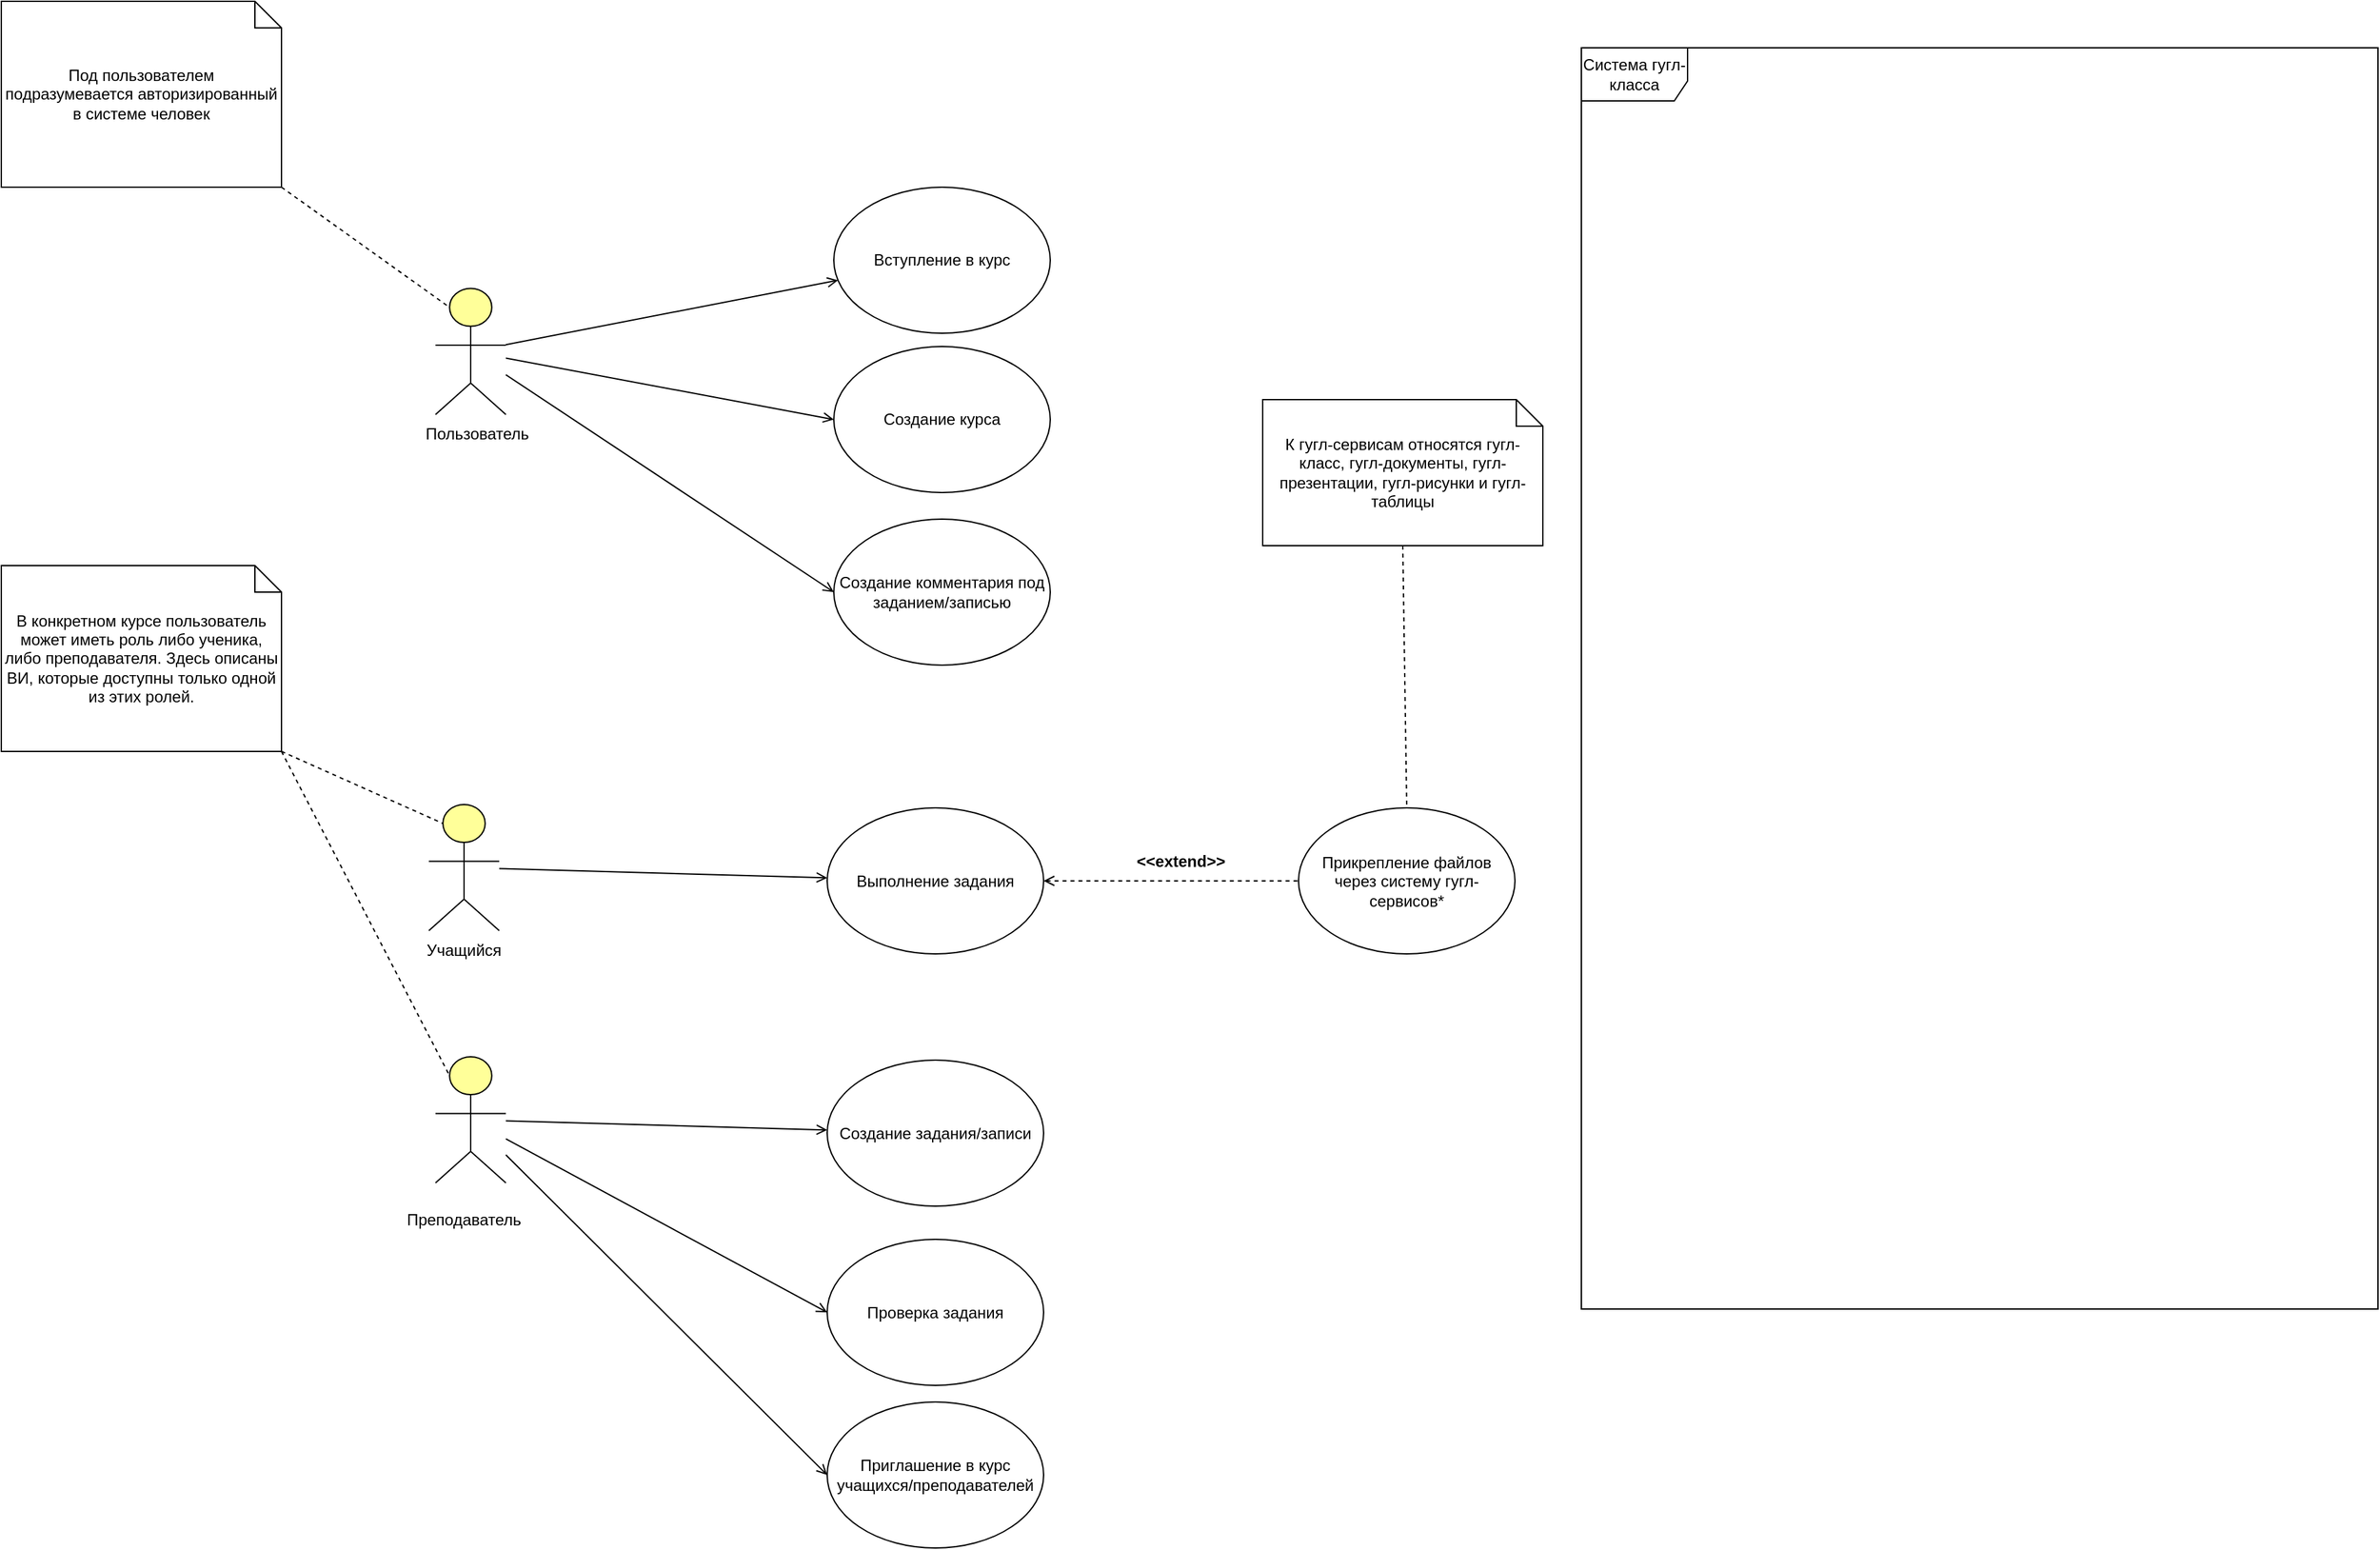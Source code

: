 <mxfile version="16.6.1" type="github">
  <diagram id="6I0OCvxSQrVGMHxT2VVA" name="Page-1">
    <mxGraphModel dx="1422" dy="762" grid="1" gridSize="10" guides="1" tooltips="1" connect="1" arrows="1" fold="1" page="1" pageScale="1" pageWidth="850" pageHeight="1100" math="0" shadow="0">
      <root>
        <mxCell id="0" />
        <mxCell id="1" parent="0" />
        <mxCell id="7DteyYkTqQjOKqWt-mtX-26" style="edgeStyle=none;rounded=0;orthogonalLoop=1;jettySize=auto;html=1;endArrow=open;endFill=0;" edge="1" parent="1" source="dKdSaXE48SgPbhcamS2K-62" target="7DteyYkTqQjOKqWt-mtX-25">
          <mxGeometry relative="1" as="geometry" />
        </mxCell>
        <mxCell id="dKdSaXE48SgPbhcamS2K-62" value="" style="html=1;whiteSpace=wrap;fillColor=#ffff99;shape=mxgraph.archimate3.actor;fontSize=14;" parent="1" vertex="1">
          <mxGeometry x="352" y="680" width="53" height="95" as="geometry" />
        </mxCell>
        <mxCell id="nFSfXr_spUlLdjYI6TtO-1" value="Вступление в курс" style="ellipse;whiteSpace=wrap;html=1;" parent="1" vertex="1">
          <mxGeometry x="657" y="215" width="163" height="110" as="geometry" />
        </mxCell>
        <mxCell id="7DteyYkTqQjOKqWt-mtX-2" value="Учащийся" style="text;html=1;strokeColor=none;fillColor=none;align=center;verticalAlign=middle;whiteSpace=wrap;rounded=0;" vertex="1" parent="1">
          <mxGeometry x="347" y="775" width="63" height="30" as="geometry" />
        </mxCell>
        <mxCell id="7DteyYkTqQjOKqWt-mtX-30" style="edgeStyle=none;rounded=0;orthogonalLoop=1;jettySize=auto;html=1;endArrow=open;endFill=0;" edge="1" parent="1" source="7DteyYkTqQjOKqWt-mtX-3" target="7DteyYkTqQjOKqWt-mtX-27">
          <mxGeometry relative="1" as="geometry" />
        </mxCell>
        <mxCell id="7DteyYkTqQjOKqWt-mtX-37" style="edgeStyle=none;rounded=0;orthogonalLoop=1;jettySize=auto;html=1;entryX=0;entryY=0.5;entryDx=0;entryDy=0;startArrow=none;startFill=0;endArrow=open;endFill=0;" edge="1" parent="1" source="7DteyYkTqQjOKqWt-mtX-3" target="7DteyYkTqQjOKqWt-mtX-36">
          <mxGeometry relative="1" as="geometry" />
        </mxCell>
        <mxCell id="7DteyYkTqQjOKqWt-mtX-46" style="edgeStyle=none;rounded=0;orthogonalLoop=1;jettySize=auto;html=1;entryX=0;entryY=0.5;entryDx=0;entryDy=0;startArrow=none;startFill=0;endArrow=open;endFill=0;" edge="1" parent="1" source="7DteyYkTqQjOKqWt-mtX-3" target="7DteyYkTqQjOKqWt-mtX-45">
          <mxGeometry relative="1" as="geometry" />
        </mxCell>
        <mxCell id="7DteyYkTqQjOKqWt-mtX-3" value="" style="html=1;whiteSpace=wrap;fillColor=#ffff99;shape=mxgraph.archimate3.actor;fontSize=14;" vertex="1" parent="1">
          <mxGeometry x="357" y="870" width="53" height="95" as="geometry" />
        </mxCell>
        <mxCell id="7DteyYkTqQjOKqWt-mtX-4" value="Преподаватель" style="text;html=1;strokeColor=none;fillColor=none;align=center;verticalAlign=middle;whiteSpace=wrap;rounded=0;" vertex="1" parent="1">
          <mxGeometry x="347" y="977.5" width="63" height="30" as="geometry" />
        </mxCell>
        <mxCell id="7DteyYkTqQjOKqWt-mtX-5" value="В конкретном курсе пользователь может иметь роль либо ученика, либо преподавателя. Здесь описаны ВИ, которые доступны только одной из этих ролей." style="shape=note;size=20;whiteSpace=wrap;html=1;" vertex="1" parent="1">
          <mxGeometry x="30" y="500" width="211" height="140" as="geometry" />
        </mxCell>
        <mxCell id="7DteyYkTqQjOKqWt-mtX-7" value="" style="endArrow=none;dashed=1;html=1;rounded=0;exitX=1;exitY=1;exitDx=0;exitDy=0;exitPerimeter=0;entryX=0.2;entryY=0.15;entryDx=0;entryDy=0;entryPerimeter=0;" edge="1" parent="1" source="7DteyYkTqQjOKqWt-mtX-5" target="dKdSaXE48SgPbhcamS2K-62">
          <mxGeometry width="50" height="50" relative="1" as="geometry">
            <mxPoint x="528" y="420" as="sourcePoint" />
            <mxPoint x="578" y="370" as="targetPoint" />
          </mxGeometry>
        </mxCell>
        <mxCell id="7DteyYkTqQjOKqWt-mtX-8" value="" style="endArrow=none;dashed=1;html=1;rounded=0;exitX=1;exitY=1;exitDx=0;exitDy=0;exitPerimeter=0;entryX=0.2;entryY=0.15;entryDx=0;entryDy=0;entryPerimeter=0;" edge="1" parent="1" source="7DteyYkTqQjOKqWt-mtX-5" target="7DteyYkTqQjOKqWt-mtX-3">
          <mxGeometry width="50" height="50" relative="1" as="geometry">
            <mxPoint x="528" y="420" as="sourcePoint" />
            <mxPoint x="578" y="370" as="targetPoint" />
          </mxGeometry>
        </mxCell>
        <mxCell id="7DteyYkTqQjOKqWt-mtX-20" style="edgeStyle=none;rounded=0;orthogonalLoop=1;jettySize=auto;html=1;endArrow=open;endFill=0;" edge="1" parent="1" source="7DteyYkTqQjOKqWt-mtX-17" target="nFSfXr_spUlLdjYI6TtO-1">
          <mxGeometry relative="1" as="geometry" />
        </mxCell>
        <mxCell id="7DteyYkTqQjOKqWt-mtX-24" style="edgeStyle=none;rounded=0;orthogonalLoop=1;jettySize=auto;html=1;entryX=0;entryY=0.5;entryDx=0;entryDy=0;endArrow=open;endFill=0;" edge="1" parent="1" source="7DteyYkTqQjOKqWt-mtX-17" target="7DteyYkTqQjOKqWt-mtX-23">
          <mxGeometry relative="1" as="geometry" />
        </mxCell>
        <mxCell id="7DteyYkTqQjOKqWt-mtX-29" style="edgeStyle=none;rounded=0;orthogonalLoop=1;jettySize=auto;html=1;entryX=0;entryY=0.5;entryDx=0;entryDy=0;endArrow=open;endFill=0;" edge="1" parent="1" source="7DteyYkTqQjOKqWt-mtX-17" target="7DteyYkTqQjOKqWt-mtX-28">
          <mxGeometry relative="1" as="geometry" />
        </mxCell>
        <mxCell id="7DteyYkTqQjOKqWt-mtX-17" value="" style="html=1;whiteSpace=wrap;fillColor=#ffff99;shape=mxgraph.archimate3.actor;fontSize=14;" vertex="1" parent="1">
          <mxGeometry x="357" y="291.25" width="53" height="95" as="geometry" />
        </mxCell>
        <mxCell id="7DteyYkTqQjOKqWt-mtX-18" value="Пользователь" style="text;html=1;strokeColor=none;fillColor=none;align=center;verticalAlign=middle;whiteSpace=wrap;rounded=0;" vertex="1" parent="1">
          <mxGeometry x="357" y="386.25" width="63" height="30" as="geometry" />
        </mxCell>
        <mxCell id="7DteyYkTqQjOKqWt-mtX-23" value="Создание курса" style="ellipse;whiteSpace=wrap;html=1;" vertex="1" parent="1">
          <mxGeometry x="657" y="335" width="163" height="110" as="geometry" />
        </mxCell>
        <mxCell id="7DteyYkTqQjOKqWt-mtX-32" style="edgeStyle=none;rounded=0;orthogonalLoop=1;jettySize=auto;html=1;endArrow=none;endFill=0;startArrow=open;startFill=0;dashed=1;" edge="1" parent="1" source="7DteyYkTqQjOKqWt-mtX-25" target="7DteyYkTqQjOKqWt-mtX-31">
          <mxGeometry relative="1" as="geometry" />
        </mxCell>
        <mxCell id="7DteyYkTqQjOKqWt-mtX-25" value="Выполнение задания" style="ellipse;whiteSpace=wrap;html=1;" vertex="1" parent="1">
          <mxGeometry x="652" y="682.5" width="163" height="110" as="geometry" />
        </mxCell>
        <mxCell id="7DteyYkTqQjOKqWt-mtX-27" value="Создание задания/записи" style="ellipse;whiteSpace=wrap;html=1;" vertex="1" parent="1">
          <mxGeometry x="652" y="872.5" width="163" height="110" as="geometry" />
        </mxCell>
        <mxCell id="7DteyYkTqQjOKqWt-mtX-28" value="Создание комментария под заданием/записью" style="ellipse;whiteSpace=wrap;html=1;" vertex="1" parent="1">
          <mxGeometry x="657" y="465" width="163" height="110" as="geometry" />
        </mxCell>
        <mxCell id="7DteyYkTqQjOKqWt-mtX-31" value="Прикрепление файлов через систему гугл-сервисов*" style="ellipse;whiteSpace=wrap;html=1;" vertex="1" parent="1">
          <mxGeometry x="1007" y="682.5" width="163" height="110" as="geometry" />
        </mxCell>
        <mxCell id="7DteyYkTqQjOKqWt-mtX-33" value="&lt;b&gt;&amp;lt;&amp;lt;extend&amp;gt;&amp;gt;&lt;/b&gt;" style="text;html=1;strokeColor=none;fillColor=none;align=center;verticalAlign=middle;whiteSpace=wrap;rounded=0;" vertex="1" parent="1">
          <mxGeometry x="887" y="707.5" width="63" height="30" as="geometry" />
        </mxCell>
        <mxCell id="7DteyYkTqQjOKqWt-mtX-36" value="Проверка задания" style="ellipse;whiteSpace=wrap;html=1;" vertex="1" parent="1">
          <mxGeometry x="652" y="1007.5" width="163" height="110" as="geometry" />
        </mxCell>
        <mxCell id="7DteyYkTqQjOKqWt-mtX-38" value="Система гугл-класса" style="shape=umlFrame;whiteSpace=wrap;html=1;width=80;height=40;" vertex="1" parent="1">
          <mxGeometry x="1220" y="110" width="600" height="950" as="geometry" />
        </mxCell>
        <mxCell id="7DteyYkTqQjOKqWt-mtX-39" value="К гугл-сервисам относятся гугл-класс, гугл-документы, гугл-презентации, гугл-рисунки и гугл-таблицы" style="shape=note;size=20;whiteSpace=wrap;html=1;" vertex="1" parent="1">
          <mxGeometry x="980" y="375" width="211" height="110" as="geometry" />
        </mxCell>
        <mxCell id="7DteyYkTqQjOKqWt-mtX-40" value="" style="endArrow=none;dashed=1;html=1;rounded=0;exitX=0.5;exitY=1;exitDx=0;exitDy=0;exitPerimeter=0;entryX=0.5;entryY=0;entryDx=0;entryDy=0;" edge="1" parent="1" source="7DteyYkTqQjOKqWt-mtX-39" target="7DteyYkTqQjOKqWt-mtX-31">
          <mxGeometry width="50" height="50" relative="1" as="geometry">
            <mxPoint x="880" y="200" as="sourcePoint" />
            <mxPoint x="930" y="150" as="targetPoint" />
          </mxGeometry>
        </mxCell>
        <mxCell id="7DteyYkTqQjOKqWt-mtX-43" value="Под пользователем подразумевается авторизированный в системе человек" style="shape=note;size=20;whiteSpace=wrap;html=1;" vertex="1" parent="1">
          <mxGeometry x="30" y="75" width="211" height="140" as="geometry" />
        </mxCell>
        <mxCell id="7DteyYkTqQjOKqWt-mtX-44" value="" style="endArrow=none;dashed=1;html=1;rounded=0;exitX=1;exitY=1;exitDx=0;exitDy=0;exitPerimeter=0;entryX=0.2;entryY=0.15;entryDx=0;entryDy=0;entryPerimeter=0;" edge="1" parent="1" source="7DteyYkTqQjOKqWt-mtX-43" target="7DteyYkTqQjOKqWt-mtX-17">
          <mxGeometry width="50" height="50" relative="1" as="geometry">
            <mxPoint x="550" y="655" as="sourcePoint" />
            <mxPoint x="600" y="605" as="targetPoint" />
          </mxGeometry>
        </mxCell>
        <mxCell id="7DteyYkTqQjOKqWt-mtX-45" value="Приглашение в курс учащихся/преподавателей" style="ellipse;whiteSpace=wrap;html=1;" vertex="1" parent="1">
          <mxGeometry x="652" y="1130" width="163" height="110" as="geometry" />
        </mxCell>
      </root>
    </mxGraphModel>
  </diagram>
</mxfile>
